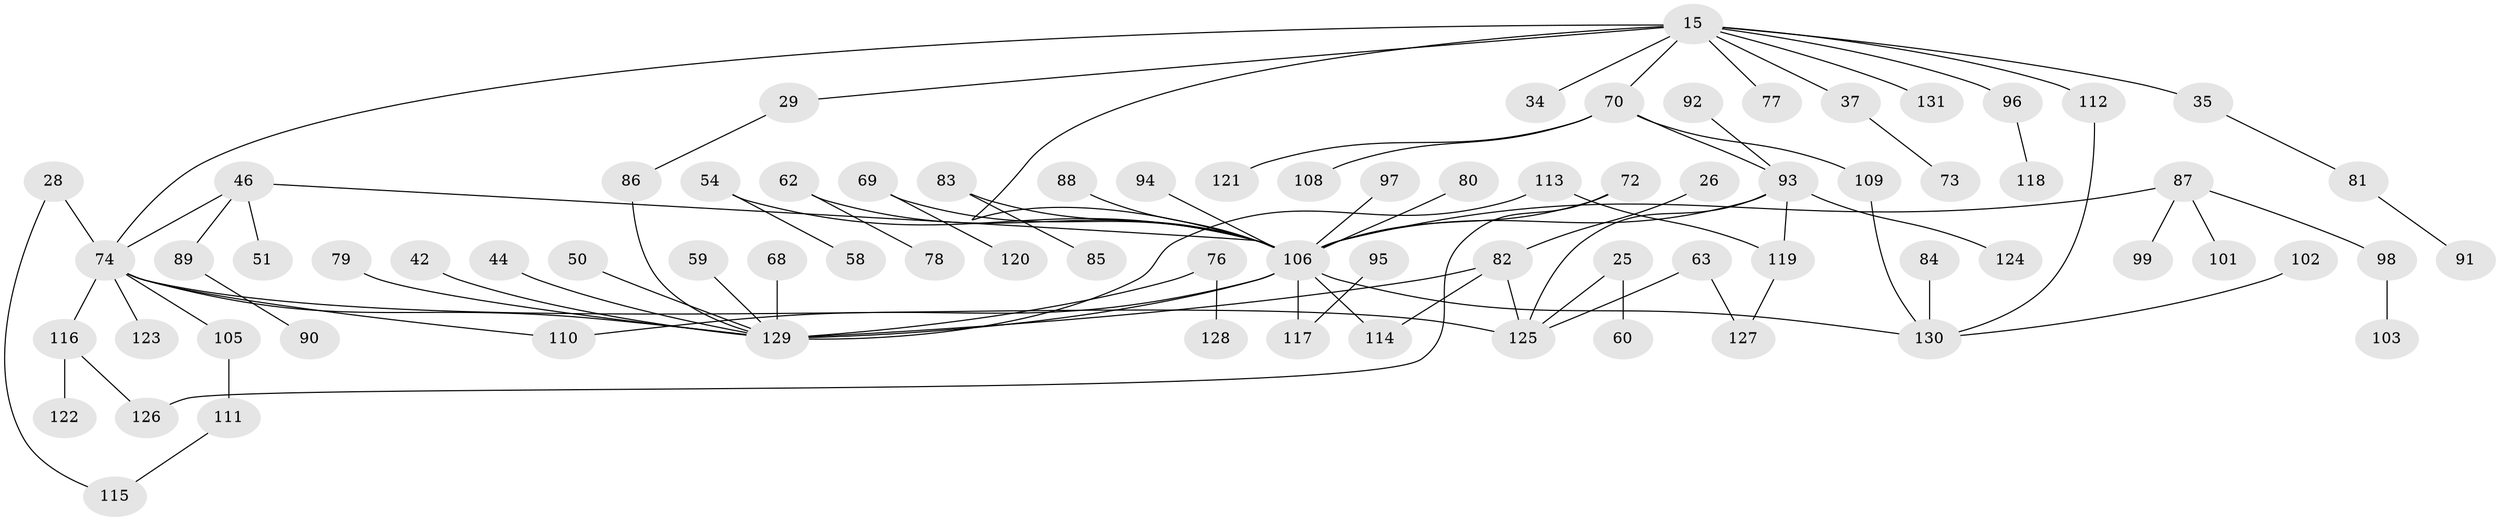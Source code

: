 // original degree distribution, {6: 0.030534351145038167, 3: 0.13740458015267176, 7: 0.015267175572519083, 5: 0.03816793893129771, 4: 0.06870229007633588, 2: 0.31297709923664124, 8: 0.007633587786259542, 1: 0.3816793893129771, 9: 0.007633587786259542}
// Generated by graph-tools (version 1.1) at 2025/46/03/04/25 21:46:19]
// undirected, 78 vertices, 91 edges
graph export_dot {
graph [start="1"]
  node [color=gray90,style=filled];
  15 [super="+14+13"];
  25;
  26;
  28;
  29;
  34;
  35;
  37;
  42;
  44;
  46;
  50;
  51;
  54;
  58;
  59;
  60;
  62;
  63 [super="+38+55"];
  68;
  69;
  70;
  72;
  73;
  74 [super="+6+71"];
  76;
  77;
  78;
  79;
  80;
  81;
  82 [super="+7"];
  83 [super="+57"];
  84;
  85;
  86;
  87;
  88;
  89;
  90;
  91;
  92;
  93 [super="+43+47"];
  94;
  95;
  96 [super="+67"];
  97;
  98;
  99;
  101;
  102;
  103;
  105;
  106 [super="+100+61"];
  108;
  109;
  110 [super="+66"];
  111;
  112;
  113;
  114 [super="+40"];
  115;
  116;
  117 [super="+53"];
  118;
  119 [super="+56"];
  120;
  121;
  122;
  123;
  124;
  125 [super="+52"];
  126;
  127;
  128;
  129 [super="+5+9+41+32+104+107"];
  130 [super="+75"];
  131;
  15 -- 74 [weight=2];
  15 -- 34;
  15 -- 131;
  15 -- 37;
  15 -- 70;
  15 -- 35;
  15 -- 77;
  15 -- 112;
  15 -- 29;
  15 -- 106;
  15 -- 96;
  25 -- 60;
  25 -- 125;
  26 -- 82;
  28 -- 115;
  28 -- 74;
  29 -- 86;
  35 -- 81;
  37 -- 73;
  42 -- 129;
  44 -- 129;
  46 -- 51;
  46 -- 89;
  46 -- 74;
  46 -- 106;
  50 -- 129;
  54 -- 58;
  54 -- 106;
  59 -- 129;
  62 -- 78;
  62 -- 106;
  63 -- 127;
  63 -- 125;
  68 -- 129;
  69 -- 120;
  69 -- 106;
  70 -- 108;
  70 -- 121;
  70 -- 109;
  70 -- 93;
  72 -- 126;
  72 -- 106;
  74 -- 125 [weight=2];
  74 -- 116;
  74 -- 105;
  74 -- 123;
  74 -- 129 [weight=2];
  74 -- 110;
  76 -- 128;
  76 -- 129;
  79 -- 129;
  80 -- 106;
  81 -- 91;
  82 -- 125;
  82 -- 114;
  82 -- 129;
  83 -- 106;
  83 -- 85;
  84 -- 130;
  86 -- 129;
  87 -- 98;
  87 -- 99;
  87 -- 101;
  87 -- 106;
  88 -- 106;
  89 -- 90;
  92 -- 93;
  93 -- 106;
  93 -- 124;
  93 -- 125;
  93 -- 119;
  94 -- 106;
  95 -- 117;
  96 -- 118;
  97 -- 106;
  98 -- 103;
  102 -- 130;
  105 -- 111;
  106 -- 129 [weight=5];
  106 -- 114;
  106 -- 117;
  106 -- 110;
  106 -- 130;
  109 -- 130;
  111 -- 115;
  112 -- 130;
  113 -- 119;
  113 -- 129;
  116 -- 122;
  116 -- 126;
  119 -- 127;
}
